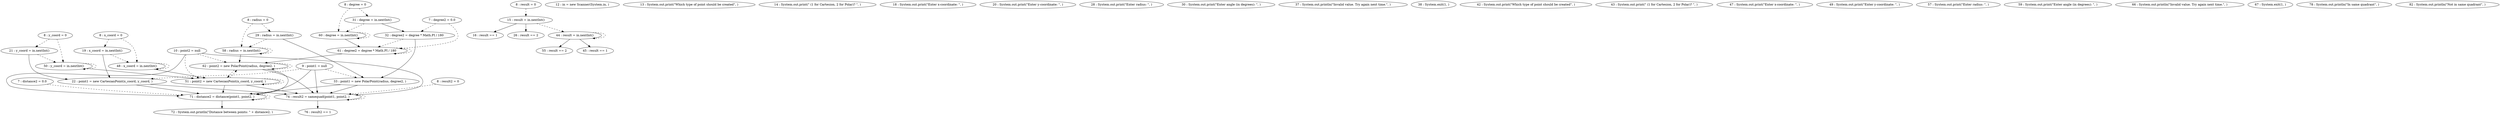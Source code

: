 digraph G {
"7 : degree2 = 0.0"
"7 : degree2 = 0.0" -> "32 : degree2 = degree * Math.PI / 180" [style=dashed]
"7 : degree2 = 0.0" -> "61 : degree2 = degree * Math.PI / 180" [style=dashed]
"7 : distance2 = 0.0"
"7 : distance2 = 0.0" -> "71 : distance2 = distance(point1, point2, )" [style=dashed]
"8 : degree = 0"
"8 : degree = 0" -> "31 : degree = in.nextInt()" [style=dashed]
"8 : degree = 0" -> "60 : degree = in.nextInt()" [style=dashed]
"8 : x_coord = 0"
"8 : x_coord = 0" -> "48 : x_coord = in.nextInt()" [style=dashed]
"8 : x_coord = 0" -> "19 : x_coord = in.nextInt()" [style=dashed]
"8 : y_coord = 0"
"8 : y_coord = 0" -> "21 : y_coord = in.nextInt()" [style=dashed]
"8 : y_coord = 0" -> "50 : y_coord = in.nextInt()" [style=dashed]
"8 : radius = 0"
"8 : radius = 0" -> "29 : radius = in.nextInt()" [style=dashed]
"8 : radius = 0" -> "58 : radius = in.nextInt()" [style=dashed]
"8 : result = 0"
"8 : result = 0" -> "15 : result = in.nextInt()" [style=dashed]
"8 : result2 = 0"
"8 : result2 = 0" -> "74 : result2 = samequad(point1, point2, )" [style=dashed]
"9 : point1 = null"
"9 : point1 = null" -> "74 : result2 = samequad(point1, point2, )"
"9 : point1 = null" -> "71 : distance2 = distance(point1, point2, )"
"9 : point1 = null" -> "33 : point1 = new PolarPoint(radius, degree2, )" [style=dashed]
"9 : point1 = null" -> "22 : point1 = new CartesianPoint(x_coord, y_coord, )" [style=dashed]
"10 : point2 = null"
"10 : point2 = null" -> "74 : result2 = samequad(point1, point2, )"
"10 : point2 = null" -> "71 : distance2 = distance(point1, point2, )"
"10 : point2 = null" -> "51 : point2 = new CartesianPoint(x_coord, y_coord, )" [style=dashed]
"10 : point2 = null" -> "62 : point2 = new PolarPoint(radius, degree2, )" [style=dashed]
"12 : in = new Scanner(System.in, )"
"13 : System.out.print(\"Which type of point should be created\", )"
"14 : System.out.print(\" (1 for Cartesion, 2 for Polar)? \", )"
"15 : result = in.nextInt()"
"15 : result = in.nextInt()" -> "16 : result == 1"
"15 : result = in.nextInt()" -> "26 : result == 2"
"15 : result = in.nextInt()" -> "44 : result = in.nextInt()" [style=dashed]
"16 : result == 1"
"18 : System.out.print(\"Enter x-coordinate: \", )"
"19 : x_coord = in.nextInt()"
"19 : x_coord = in.nextInt()" -> "22 : point1 = new CartesianPoint(x_coord, y_coord, )"
"19 : x_coord = in.nextInt()" -> "48 : x_coord = in.nextInt()" [style=dashed]
"20 : System.out.print(\"Enter y-coordinate: \", )"
"21 : y_coord = in.nextInt()"
"21 : y_coord = in.nextInt()" -> "22 : point1 = new CartesianPoint(x_coord, y_coord, )"
"21 : y_coord = in.nextInt()" -> "50 : y_coord = in.nextInt()" [style=dashed]
"22 : point1 = new CartesianPoint(x_coord, y_coord, )"
"22 : point1 = new CartesianPoint(x_coord, y_coord, )" -> "74 : result2 = samequad(point1, point2, )"
"22 : point1 = new CartesianPoint(x_coord, y_coord, )" -> "71 : distance2 = distance(point1, point2, )"
"26 : result == 2"
"28 : System.out.print(\"Enter radius: \", )"
"29 : radius = in.nextInt()"
"29 : radius = in.nextInt()" -> "33 : point1 = new PolarPoint(radius, degree2, )"
"29 : radius = in.nextInt()" -> "58 : radius = in.nextInt()" [style=dashed]
"30 : System.out.print(\"Enter angle (in degrees): \", )"
"31 : degree = in.nextInt()"
"31 : degree = in.nextInt()" -> "32 : degree2 = degree * Math.PI / 180"
"31 : degree = in.nextInt()" -> "60 : degree = in.nextInt()" [style=dashed]
"32 : degree2 = degree * Math.PI / 180"
"32 : degree2 = degree * Math.PI / 180" -> "33 : point1 = new PolarPoint(radius, degree2, )"
"32 : degree2 = degree * Math.PI / 180" -> "61 : degree2 = degree * Math.PI / 180" [style=dashed]
"33 : point1 = new PolarPoint(radius, degree2, )"
"33 : point1 = new PolarPoint(radius, degree2, )" -> "74 : result2 = samequad(point1, point2, )"
"33 : point1 = new PolarPoint(radius, degree2, )" -> "71 : distance2 = distance(point1, point2, )"
"37 : System.out.println(\"Invalid value. Try again next time.\", )"
"38 : System.exit(1, )"
"42 : System.out.print(\"Which type of point should be created\", )"
"43 : System.out.print(\" (1 for Cartesion, 2 for Polar)? \", )"
"44 : result = in.nextInt()"
"44 : result = in.nextInt()" -> "55 : result == 2"
"44 : result = in.nextInt()" -> "45 : result == 1"
"44 : result = in.nextInt()" -> "44 : result = in.nextInt()" [style=dashed]
"45 : result == 1"
"47 : System.out.print(\"Enter x-coordinate: \", )"
"48 : x_coord = in.nextInt()"
"48 : x_coord = in.nextInt()" -> "51 : point2 = new CartesianPoint(x_coord, y_coord, )"
"48 : x_coord = in.nextInt()" -> "48 : x_coord = in.nextInt()" [style=dashed]
"49 : System.out.print(\"Enter y-coordinate: \", )"
"50 : y_coord = in.nextInt()"
"50 : y_coord = in.nextInt()" -> "51 : point2 = new CartesianPoint(x_coord, y_coord, )"
"50 : y_coord = in.nextInt()" -> "50 : y_coord = in.nextInt()" [style=dashed]
"51 : point2 = new CartesianPoint(x_coord, y_coord, )"
"51 : point2 = new CartesianPoint(x_coord, y_coord, )" -> "74 : result2 = samequad(point1, point2, )"
"51 : point2 = new CartesianPoint(x_coord, y_coord, )" -> "71 : distance2 = distance(point1, point2, )"
"51 : point2 = new CartesianPoint(x_coord, y_coord, )" -> "51 : point2 = new CartesianPoint(x_coord, y_coord, )" [style=dashed]
"51 : point2 = new CartesianPoint(x_coord, y_coord, )" -> "62 : point2 = new PolarPoint(radius, degree2, )" [style=dashed]
"55 : result == 2"
"57 : System.out.print(\"Enter radius: \", )"
"58 : radius = in.nextInt()"
"58 : radius = in.nextInt()" -> "62 : point2 = new PolarPoint(radius, degree2, )"
"58 : radius = in.nextInt()" -> "58 : radius = in.nextInt()" [style=dashed]
"59 : System.out.print(\"Enter angle (in degrees): \", )"
"60 : degree = in.nextInt()"
"60 : degree = in.nextInt()" -> "61 : degree2 = degree * Math.PI / 180"
"60 : degree = in.nextInt()" -> "60 : degree = in.nextInt()" [style=dashed]
"61 : degree2 = degree * Math.PI / 180"
"61 : degree2 = degree * Math.PI / 180" -> "62 : point2 = new PolarPoint(radius, degree2, )"
"61 : degree2 = degree * Math.PI / 180" -> "61 : degree2 = degree * Math.PI / 180" [style=dashed]
"62 : point2 = new PolarPoint(radius, degree2, )"
"62 : point2 = new PolarPoint(radius, degree2, )" -> "74 : result2 = samequad(point1, point2, )"
"62 : point2 = new PolarPoint(radius, degree2, )" -> "71 : distance2 = distance(point1, point2, )"
"62 : point2 = new PolarPoint(radius, degree2, )" -> "51 : point2 = new CartesianPoint(x_coord, y_coord, )" [style=dashed]
"62 : point2 = new PolarPoint(radius, degree2, )" -> "62 : point2 = new PolarPoint(radius, degree2, )" [style=dashed]
"66 : System.out.println(\"Invalid value. Try again next time.\", )"
"67 : System.exit(1, )"
"71 : distance2 = distance(point1, point2, )"
"71 : distance2 = distance(point1, point2, )" -> "72 : System.out.println(\"Distance between points: \" + distance2, )"
"71 : distance2 = distance(point1, point2, )" -> "71 : distance2 = distance(point1, point2, )" [style=dashed]
"72 : System.out.println(\"Distance between points: \" + distance2, )"
"74 : result2 = samequad(point1, point2, )"
"74 : result2 = samequad(point1, point2, )" -> "76 : result2 == 1"
"74 : result2 = samequad(point1, point2, )" -> "74 : result2 = samequad(point1, point2, )" [style=dashed]
"76 : result2 == 1"
"78 : System.out.println(\"In same quadrant\", )"
"82 : System.out.println(\"Not in same quadrant\", )"
}